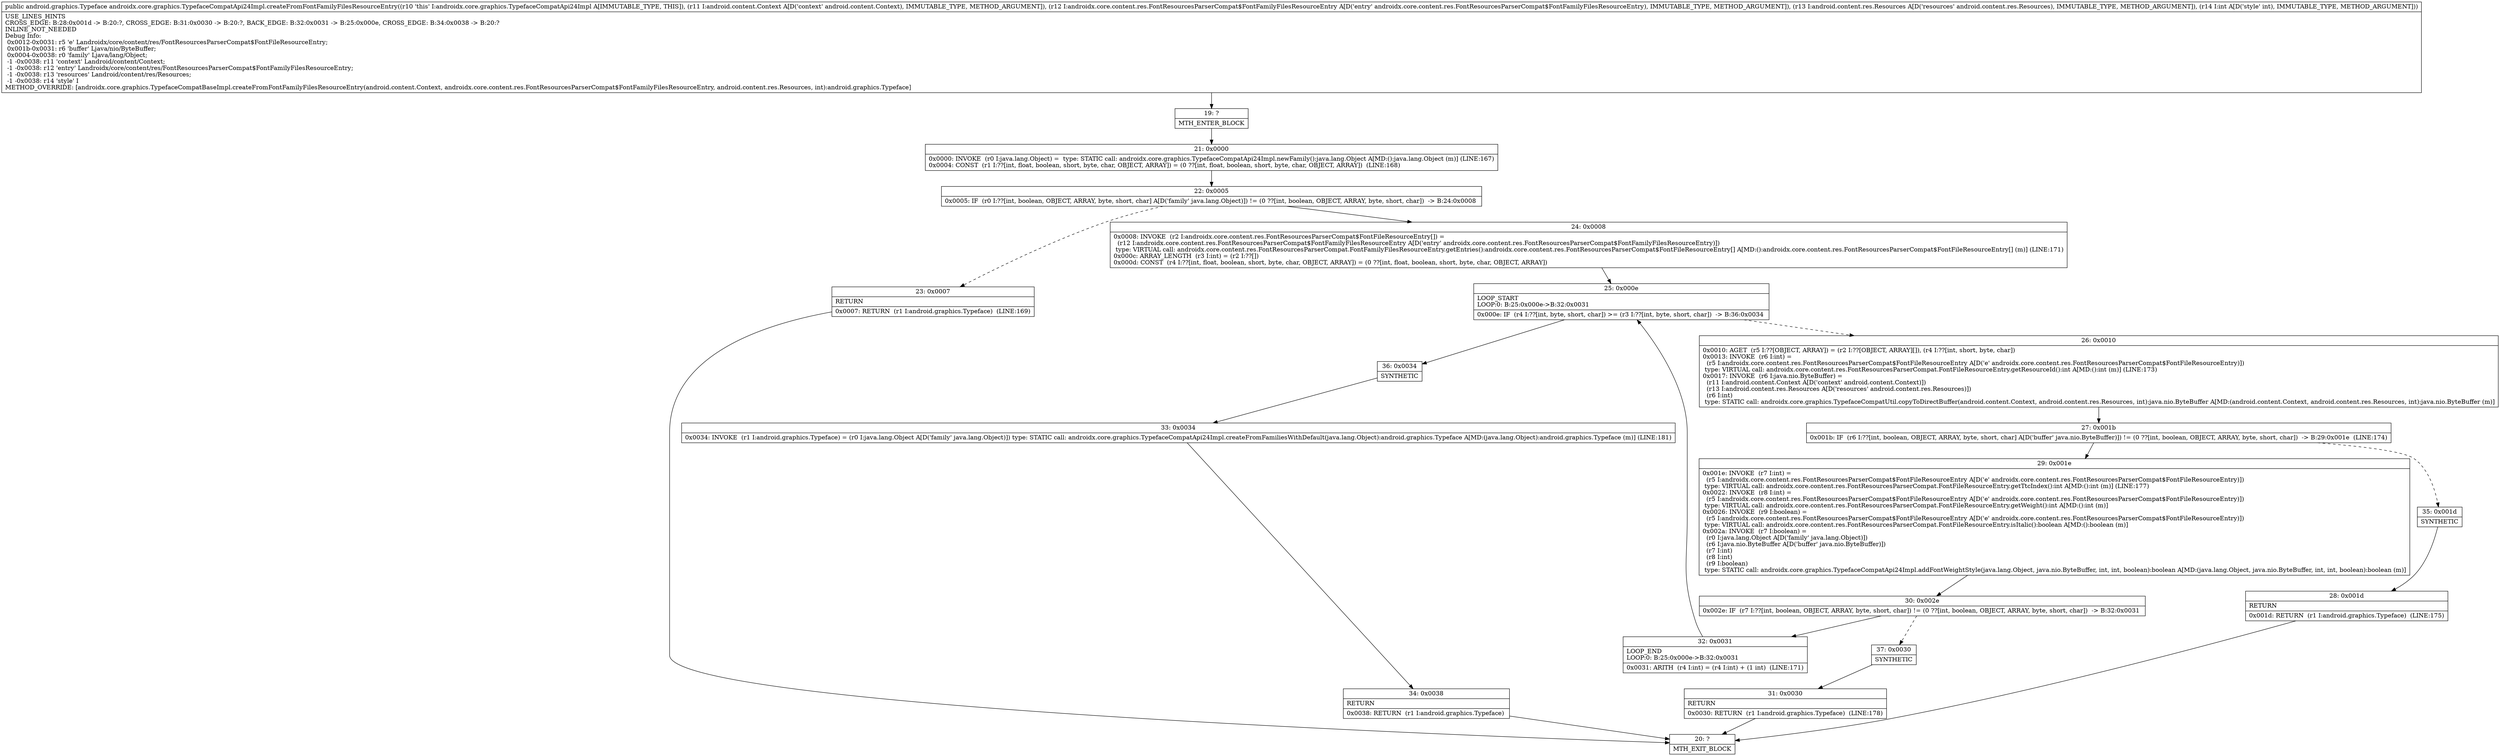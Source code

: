 digraph "CFG forandroidx.core.graphics.TypefaceCompatApi24Impl.createFromFontFamilyFilesResourceEntry(Landroid\/content\/Context;Landroidx\/core\/content\/res\/FontResourcesParserCompat$FontFamilyFilesResourceEntry;Landroid\/content\/res\/Resources;I)Landroid\/graphics\/Typeface;" {
Node_19 [shape=record,label="{19\:\ ?|MTH_ENTER_BLOCK\l}"];
Node_21 [shape=record,label="{21\:\ 0x0000|0x0000: INVOKE  (r0 I:java.lang.Object) =  type: STATIC call: androidx.core.graphics.TypefaceCompatApi24Impl.newFamily():java.lang.Object A[MD:():java.lang.Object (m)] (LINE:167)\l0x0004: CONST  (r1 I:??[int, float, boolean, short, byte, char, OBJECT, ARRAY]) = (0 ??[int, float, boolean, short, byte, char, OBJECT, ARRAY])  (LINE:168)\l}"];
Node_22 [shape=record,label="{22\:\ 0x0005|0x0005: IF  (r0 I:??[int, boolean, OBJECT, ARRAY, byte, short, char] A[D('family' java.lang.Object)]) != (0 ??[int, boolean, OBJECT, ARRAY, byte, short, char])  \-\> B:24:0x0008 \l}"];
Node_23 [shape=record,label="{23\:\ 0x0007|RETURN\l|0x0007: RETURN  (r1 I:android.graphics.Typeface)  (LINE:169)\l}"];
Node_20 [shape=record,label="{20\:\ ?|MTH_EXIT_BLOCK\l}"];
Node_24 [shape=record,label="{24\:\ 0x0008|0x0008: INVOKE  (r2 I:androidx.core.content.res.FontResourcesParserCompat$FontFileResourceEntry[]) = \l  (r12 I:androidx.core.content.res.FontResourcesParserCompat$FontFamilyFilesResourceEntry A[D('entry' androidx.core.content.res.FontResourcesParserCompat$FontFamilyFilesResourceEntry)])\l type: VIRTUAL call: androidx.core.content.res.FontResourcesParserCompat.FontFamilyFilesResourceEntry.getEntries():androidx.core.content.res.FontResourcesParserCompat$FontFileResourceEntry[] A[MD:():androidx.core.content.res.FontResourcesParserCompat$FontFileResourceEntry[] (m)] (LINE:171)\l0x000c: ARRAY_LENGTH  (r3 I:int) = (r2 I:??[]) \l0x000d: CONST  (r4 I:??[int, float, boolean, short, byte, char, OBJECT, ARRAY]) = (0 ??[int, float, boolean, short, byte, char, OBJECT, ARRAY]) \l}"];
Node_25 [shape=record,label="{25\:\ 0x000e|LOOP_START\lLOOP:0: B:25:0x000e\-\>B:32:0x0031\l|0x000e: IF  (r4 I:??[int, byte, short, char]) \>= (r3 I:??[int, byte, short, char])  \-\> B:36:0x0034 \l}"];
Node_26 [shape=record,label="{26\:\ 0x0010|0x0010: AGET  (r5 I:??[OBJECT, ARRAY]) = (r2 I:??[OBJECT, ARRAY][]), (r4 I:??[int, short, byte, char]) \l0x0013: INVOKE  (r6 I:int) = \l  (r5 I:androidx.core.content.res.FontResourcesParserCompat$FontFileResourceEntry A[D('e' androidx.core.content.res.FontResourcesParserCompat$FontFileResourceEntry)])\l type: VIRTUAL call: androidx.core.content.res.FontResourcesParserCompat.FontFileResourceEntry.getResourceId():int A[MD:():int (m)] (LINE:173)\l0x0017: INVOKE  (r6 I:java.nio.ByteBuffer) = \l  (r11 I:android.content.Context A[D('context' android.content.Context)])\l  (r13 I:android.content.res.Resources A[D('resources' android.content.res.Resources)])\l  (r6 I:int)\l type: STATIC call: androidx.core.graphics.TypefaceCompatUtil.copyToDirectBuffer(android.content.Context, android.content.res.Resources, int):java.nio.ByteBuffer A[MD:(android.content.Context, android.content.res.Resources, int):java.nio.ByteBuffer (m)]\l}"];
Node_27 [shape=record,label="{27\:\ 0x001b|0x001b: IF  (r6 I:??[int, boolean, OBJECT, ARRAY, byte, short, char] A[D('buffer' java.nio.ByteBuffer)]) != (0 ??[int, boolean, OBJECT, ARRAY, byte, short, char])  \-\> B:29:0x001e  (LINE:174)\l}"];
Node_29 [shape=record,label="{29\:\ 0x001e|0x001e: INVOKE  (r7 I:int) = \l  (r5 I:androidx.core.content.res.FontResourcesParserCompat$FontFileResourceEntry A[D('e' androidx.core.content.res.FontResourcesParserCompat$FontFileResourceEntry)])\l type: VIRTUAL call: androidx.core.content.res.FontResourcesParserCompat.FontFileResourceEntry.getTtcIndex():int A[MD:():int (m)] (LINE:177)\l0x0022: INVOKE  (r8 I:int) = \l  (r5 I:androidx.core.content.res.FontResourcesParserCompat$FontFileResourceEntry A[D('e' androidx.core.content.res.FontResourcesParserCompat$FontFileResourceEntry)])\l type: VIRTUAL call: androidx.core.content.res.FontResourcesParserCompat.FontFileResourceEntry.getWeight():int A[MD:():int (m)]\l0x0026: INVOKE  (r9 I:boolean) = \l  (r5 I:androidx.core.content.res.FontResourcesParserCompat$FontFileResourceEntry A[D('e' androidx.core.content.res.FontResourcesParserCompat$FontFileResourceEntry)])\l type: VIRTUAL call: androidx.core.content.res.FontResourcesParserCompat.FontFileResourceEntry.isItalic():boolean A[MD:():boolean (m)]\l0x002a: INVOKE  (r7 I:boolean) = \l  (r0 I:java.lang.Object A[D('family' java.lang.Object)])\l  (r6 I:java.nio.ByteBuffer A[D('buffer' java.nio.ByteBuffer)])\l  (r7 I:int)\l  (r8 I:int)\l  (r9 I:boolean)\l type: STATIC call: androidx.core.graphics.TypefaceCompatApi24Impl.addFontWeightStyle(java.lang.Object, java.nio.ByteBuffer, int, int, boolean):boolean A[MD:(java.lang.Object, java.nio.ByteBuffer, int, int, boolean):boolean (m)]\l}"];
Node_30 [shape=record,label="{30\:\ 0x002e|0x002e: IF  (r7 I:??[int, boolean, OBJECT, ARRAY, byte, short, char]) != (0 ??[int, boolean, OBJECT, ARRAY, byte, short, char])  \-\> B:32:0x0031 \l}"];
Node_32 [shape=record,label="{32\:\ 0x0031|LOOP_END\lLOOP:0: B:25:0x000e\-\>B:32:0x0031\l|0x0031: ARITH  (r4 I:int) = (r4 I:int) + (1 int)  (LINE:171)\l}"];
Node_37 [shape=record,label="{37\:\ 0x0030|SYNTHETIC\l}"];
Node_31 [shape=record,label="{31\:\ 0x0030|RETURN\l|0x0030: RETURN  (r1 I:android.graphics.Typeface)  (LINE:178)\l}"];
Node_35 [shape=record,label="{35\:\ 0x001d|SYNTHETIC\l}"];
Node_28 [shape=record,label="{28\:\ 0x001d|RETURN\l|0x001d: RETURN  (r1 I:android.graphics.Typeface)  (LINE:175)\l}"];
Node_36 [shape=record,label="{36\:\ 0x0034|SYNTHETIC\l}"];
Node_33 [shape=record,label="{33\:\ 0x0034|0x0034: INVOKE  (r1 I:android.graphics.Typeface) = (r0 I:java.lang.Object A[D('family' java.lang.Object)]) type: STATIC call: androidx.core.graphics.TypefaceCompatApi24Impl.createFromFamiliesWithDefault(java.lang.Object):android.graphics.Typeface A[MD:(java.lang.Object):android.graphics.Typeface (m)] (LINE:181)\l}"];
Node_34 [shape=record,label="{34\:\ 0x0038|RETURN\l|0x0038: RETURN  (r1 I:android.graphics.Typeface) \l}"];
MethodNode[shape=record,label="{public android.graphics.Typeface androidx.core.graphics.TypefaceCompatApi24Impl.createFromFontFamilyFilesResourceEntry((r10 'this' I:androidx.core.graphics.TypefaceCompatApi24Impl A[IMMUTABLE_TYPE, THIS]), (r11 I:android.content.Context A[D('context' android.content.Context), IMMUTABLE_TYPE, METHOD_ARGUMENT]), (r12 I:androidx.core.content.res.FontResourcesParserCompat$FontFamilyFilesResourceEntry A[D('entry' androidx.core.content.res.FontResourcesParserCompat$FontFamilyFilesResourceEntry), IMMUTABLE_TYPE, METHOD_ARGUMENT]), (r13 I:android.content.res.Resources A[D('resources' android.content.res.Resources), IMMUTABLE_TYPE, METHOD_ARGUMENT]), (r14 I:int A[D('style' int), IMMUTABLE_TYPE, METHOD_ARGUMENT]))  | USE_LINES_HINTS\lCROSS_EDGE: B:28:0x001d \-\> B:20:?, CROSS_EDGE: B:31:0x0030 \-\> B:20:?, BACK_EDGE: B:32:0x0031 \-\> B:25:0x000e, CROSS_EDGE: B:34:0x0038 \-\> B:20:?\lINLINE_NOT_NEEDED\lDebug Info:\l  0x0012\-0x0031: r5 'e' Landroidx\/core\/content\/res\/FontResourcesParserCompat$FontFileResourceEntry;\l  0x001b\-0x0031: r6 'buffer' Ljava\/nio\/ByteBuffer;\l  0x0004\-0x0038: r0 'family' Ljava\/lang\/Object;\l  \-1 \-0x0038: r11 'context' Landroid\/content\/Context;\l  \-1 \-0x0038: r12 'entry' Landroidx\/core\/content\/res\/FontResourcesParserCompat$FontFamilyFilesResourceEntry;\l  \-1 \-0x0038: r13 'resources' Landroid\/content\/res\/Resources;\l  \-1 \-0x0038: r14 'style' I\lMETHOD_OVERRIDE: [androidx.core.graphics.TypefaceCompatBaseImpl.createFromFontFamilyFilesResourceEntry(android.content.Context, androidx.core.content.res.FontResourcesParserCompat$FontFamilyFilesResourceEntry, android.content.res.Resources, int):android.graphics.Typeface]\l}"];
MethodNode -> Node_19;Node_19 -> Node_21;
Node_21 -> Node_22;
Node_22 -> Node_23[style=dashed];
Node_22 -> Node_24;
Node_23 -> Node_20;
Node_24 -> Node_25;
Node_25 -> Node_26[style=dashed];
Node_25 -> Node_36;
Node_26 -> Node_27;
Node_27 -> Node_29;
Node_27 -> Node_35[style=dashed];
Node_29 -> Node_30;
Node_30 -> Node_32;
Node_30 -> Node_37[style=dashed];
Node_32 -> Node_25;
Node_37 -> Node_31;
Node_31 -> Node_20;
Node_35 -> Node_28;
Node_28 -> Node_20;
Node_36 -> Node_33;
Node_33 -> Node_34;
Node_34 -> Node_20;
}

